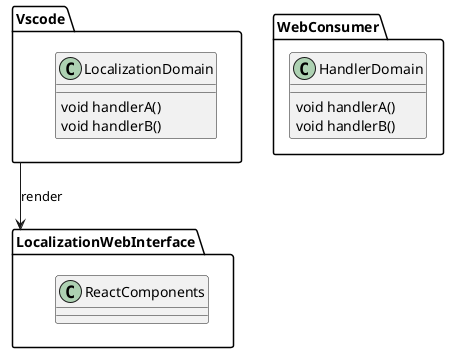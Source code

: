 @startuml

package Vscode {
class LocalizationDomain {
    void handlerA()
    void handlerB()
}
}

package LocalizationWebInterface{

class ReactComponents {}
}

package WebConsumer {
class HandlerDomain {
  void handlerA()
    void handlerB()
}
}

Vscode ==> LocalizationWebInterface: render




@enduml

